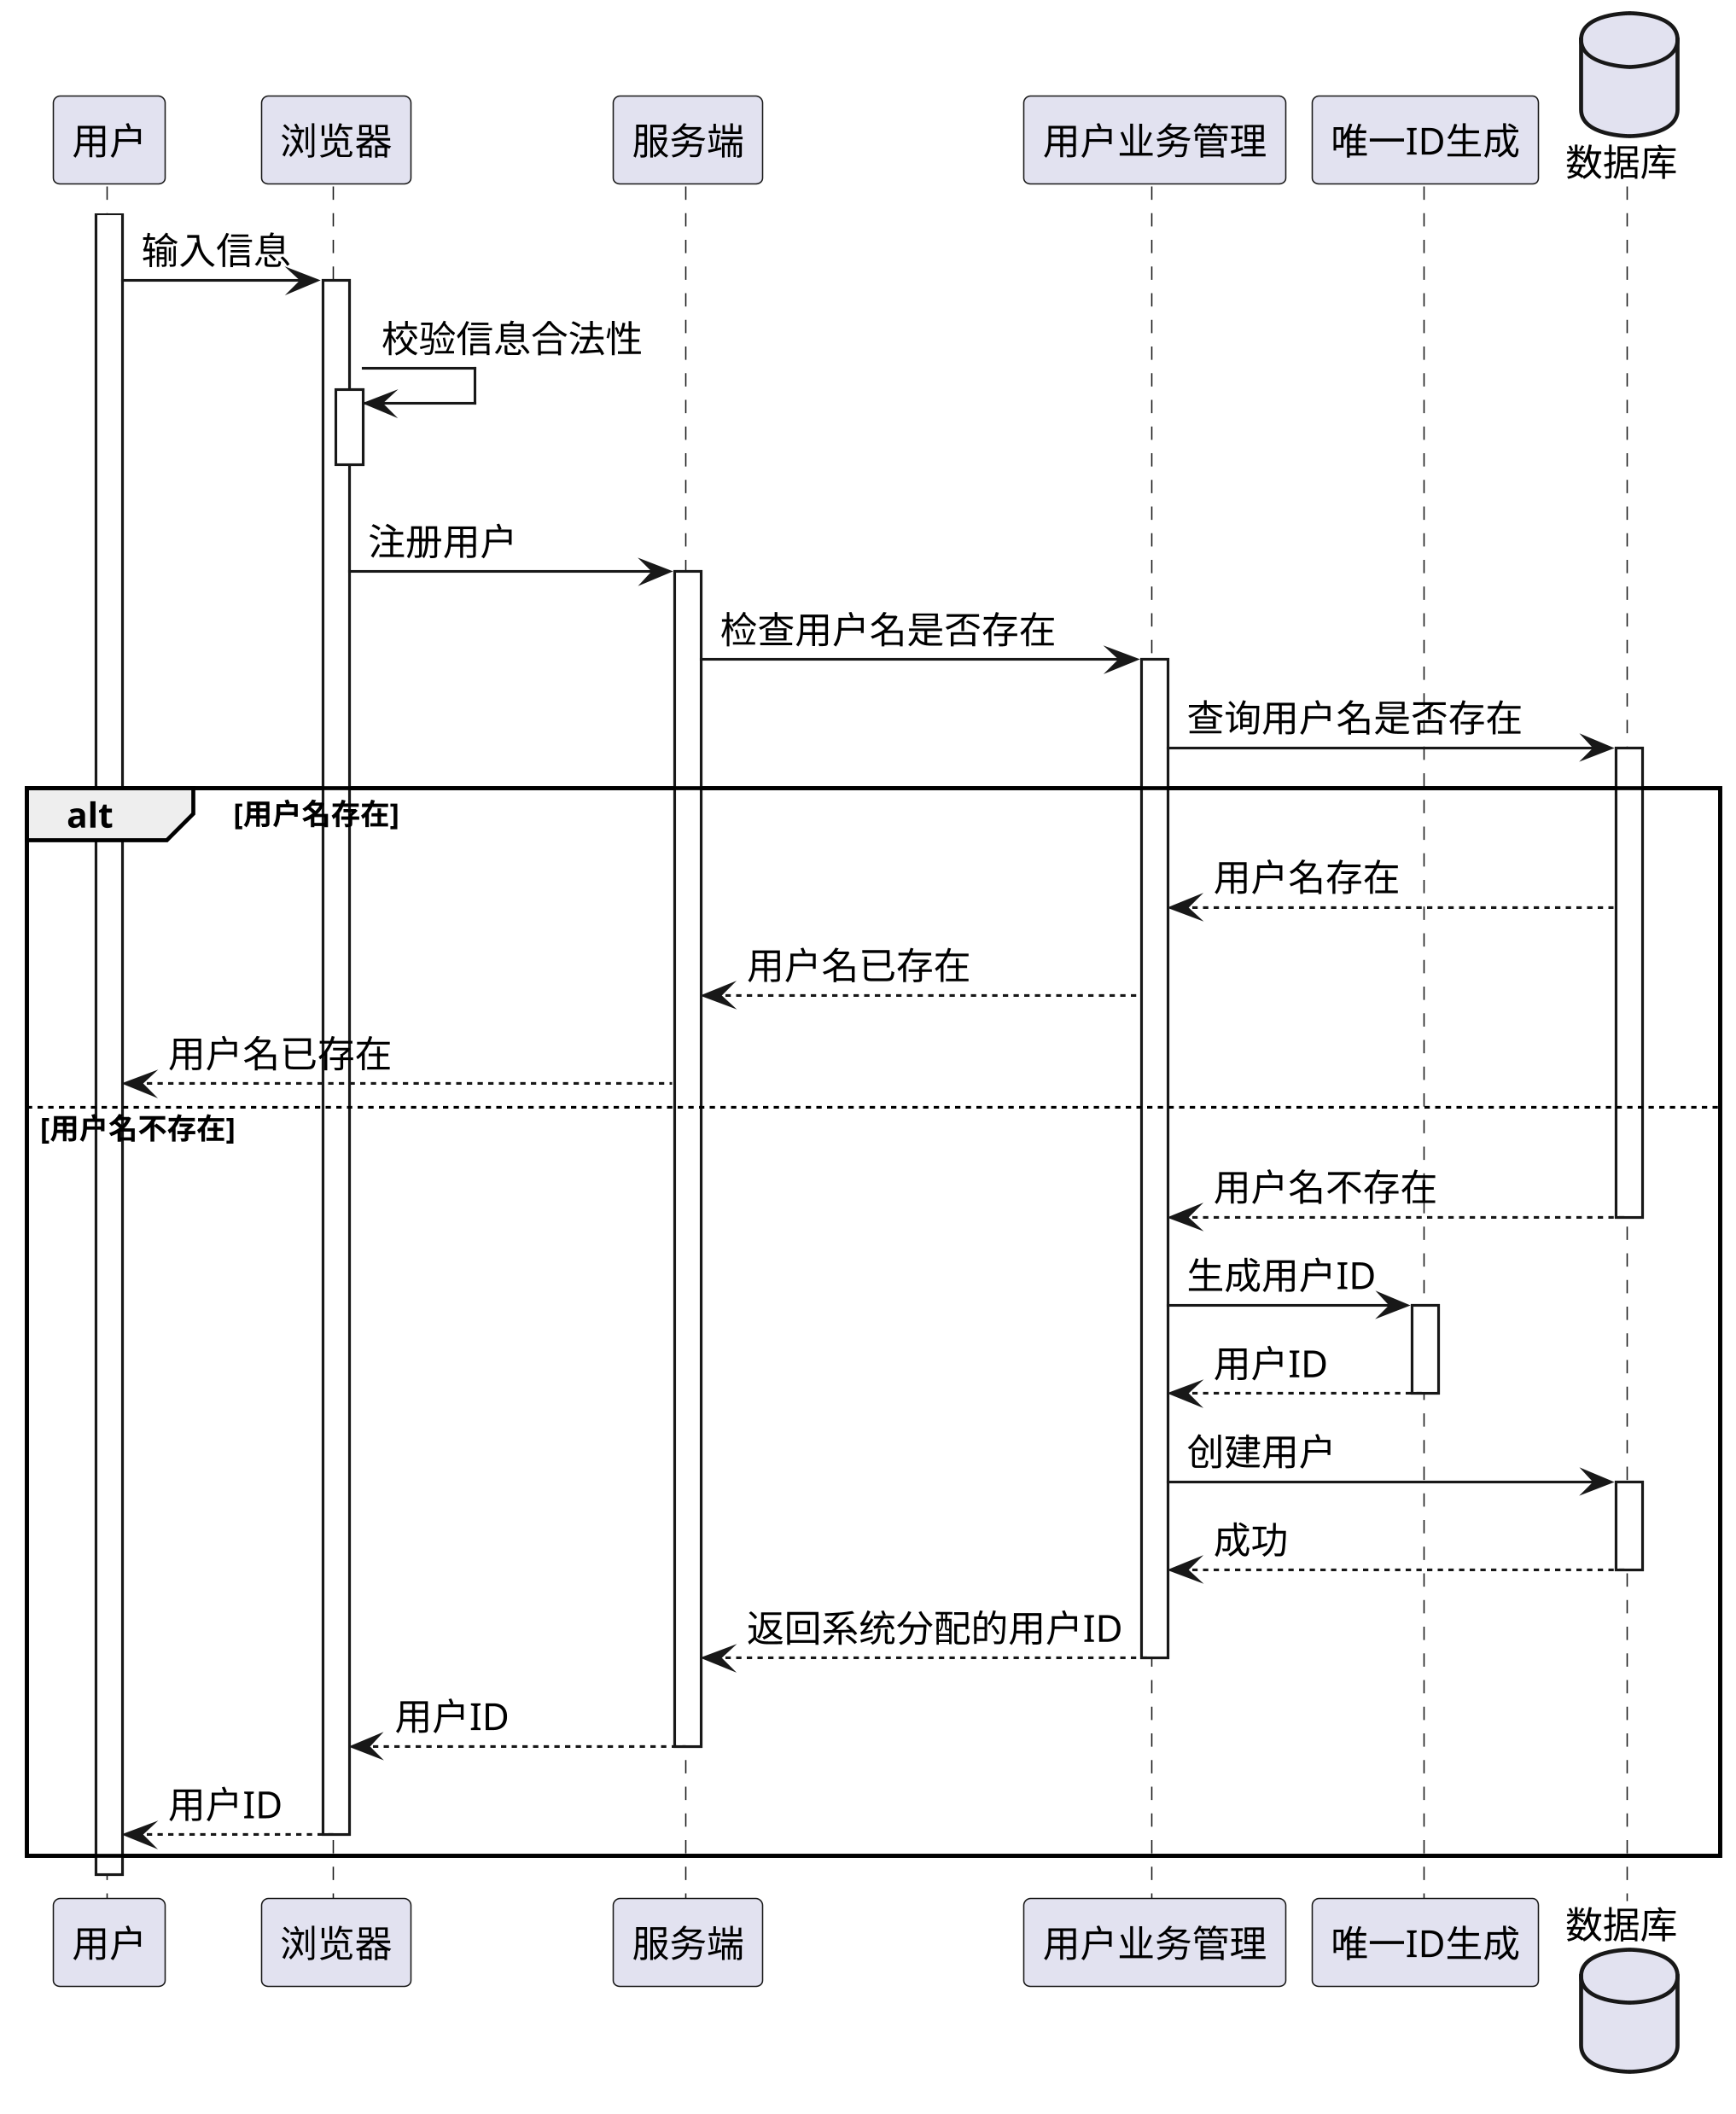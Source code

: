 @startuml
skinparam shadowing false
skinparam defaultFontName xfonts-wqy
skinparam defaultFontName times
skinparam dpi 300
skinparam activity  {
    DiamondFontSize 14
    ArrowFontSize 14
    FontSize 14
}

participant 用户 as User
participant 浏览器 as Browser
participant 服务端 as  Server
participant 用户业务管理 as UserService
participant 唯一ID生成 as Uid
database 数据库 as DB


activate User
User -> Browser ++: 输入信息
Browser -> Browser ++--: 校验信息合法性
Browser -> Server ++: 注册用户
Server -> UserService ++: 检查用户名是否存在
UserService -> DB ++: 查询用户名是否存在
alt 用户名存在
 UserService <-- DB : 用户名存在
 Server <-- UserService : 用户名已存在
 User <-- Server : 用户名已存在
else 用户名不存在
 return 用户名不存在
 UserService -> Uid ++: 生成用户ID
 return 用户ID
 UserService -> DB ++: 创建用户
 return 成功
 return 返回系统分配的用户ID
 return 用户ID
 return 用户ID
end
deactivate User
@enduml